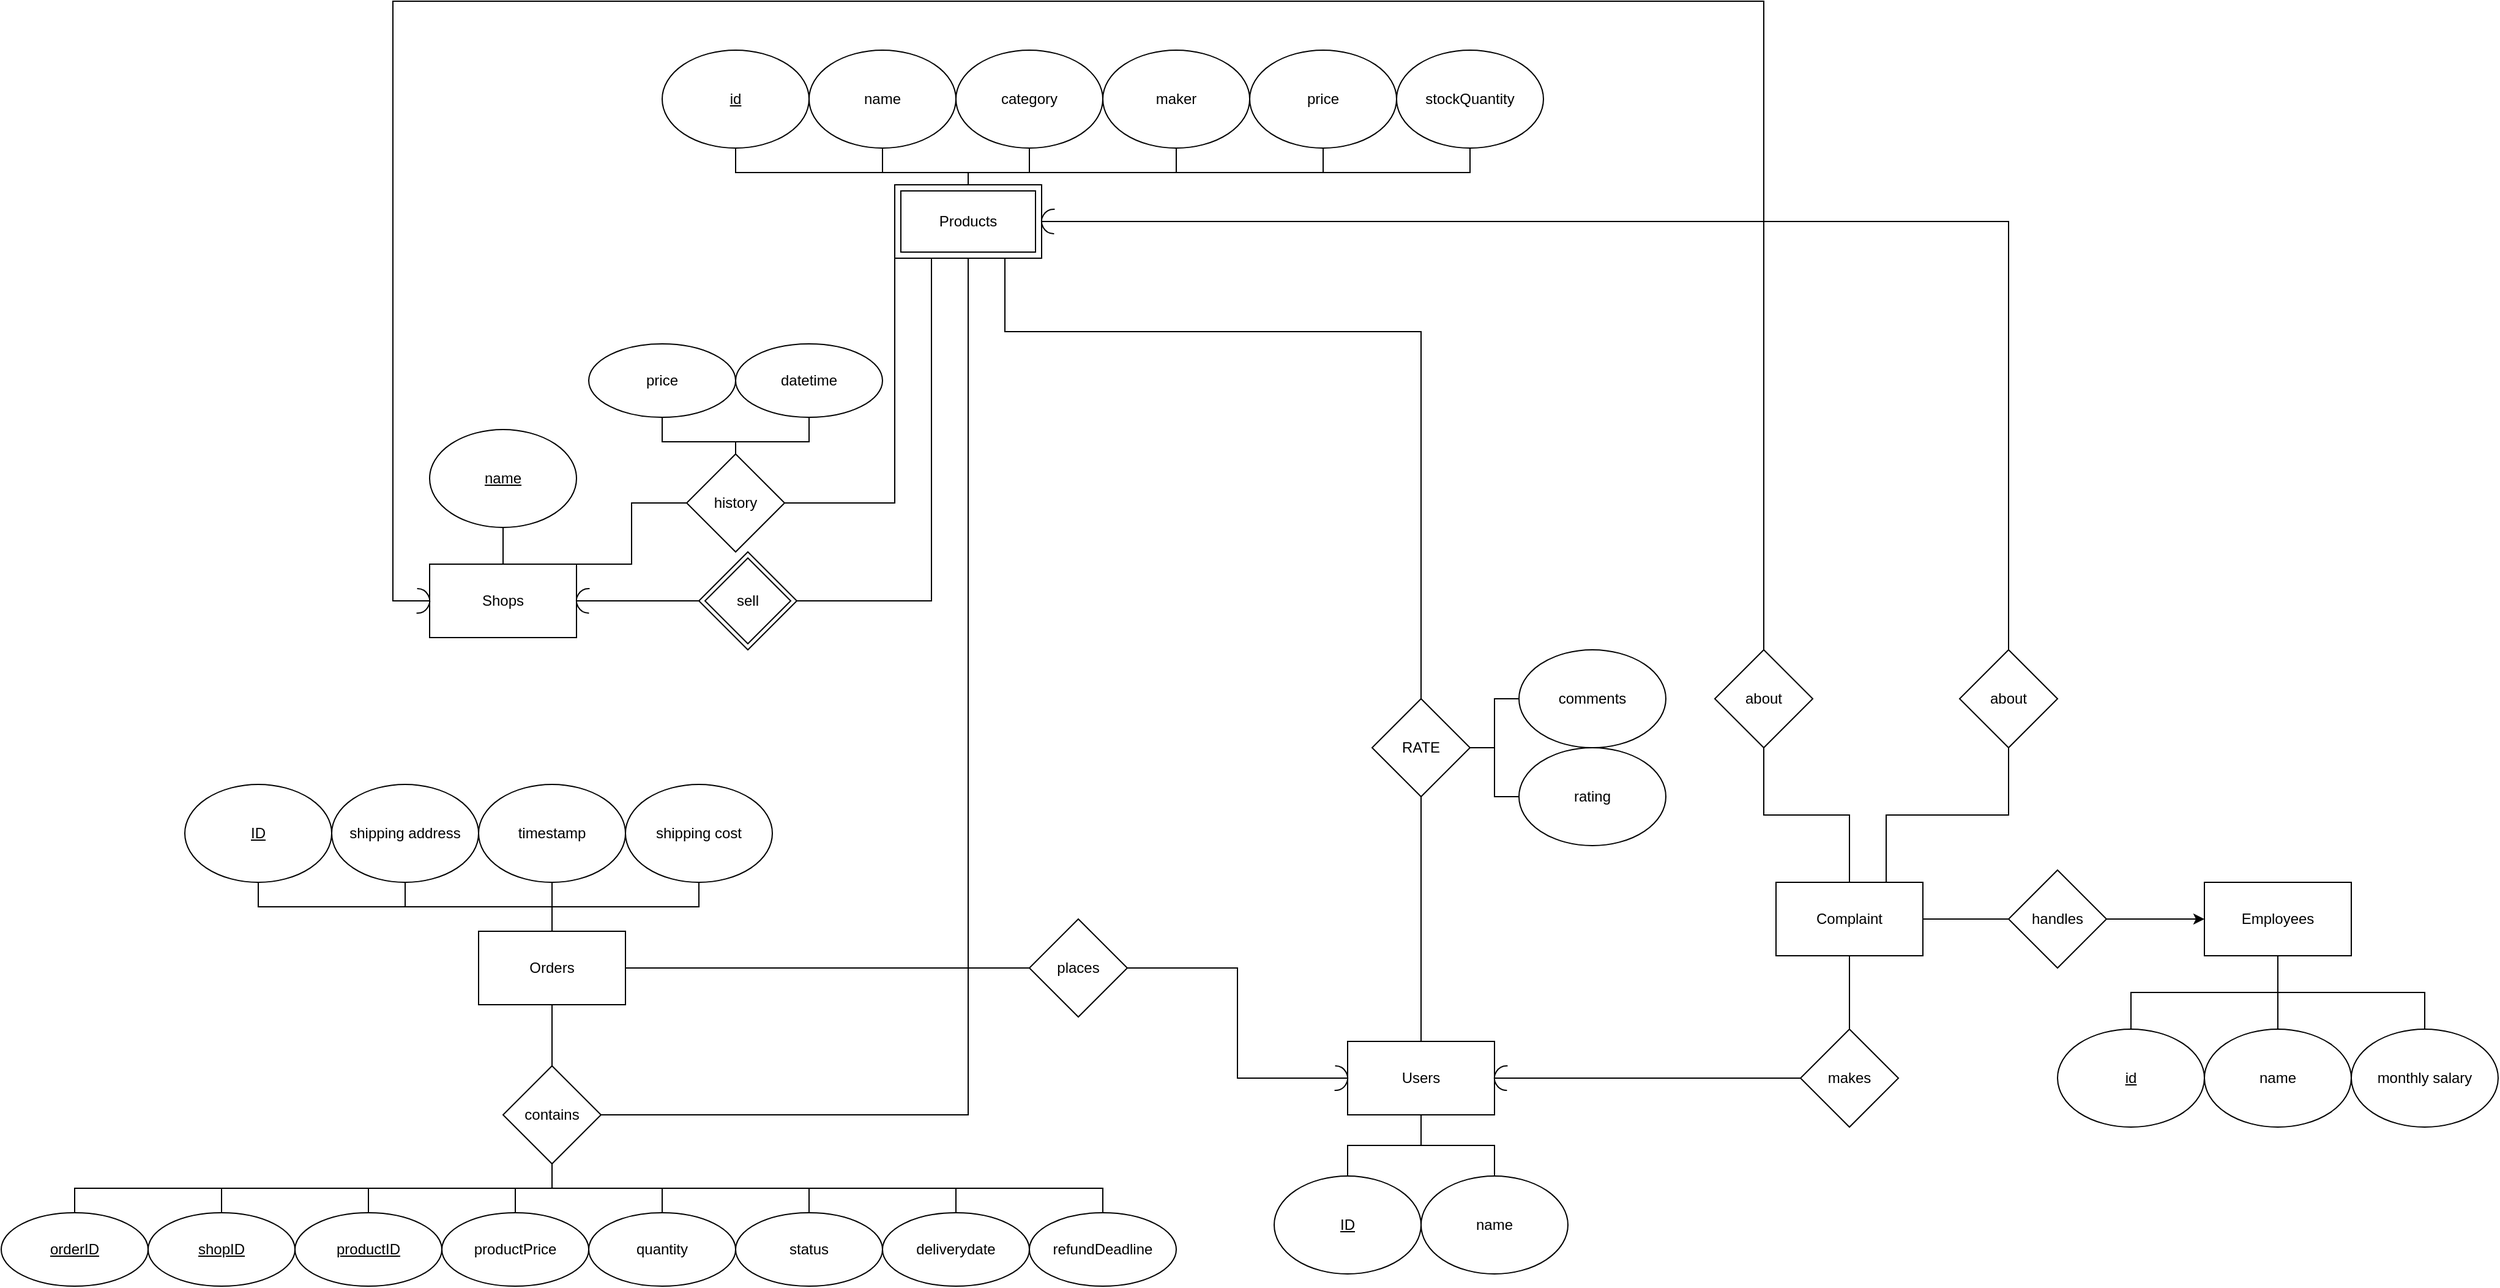 <mxfile version="16.4.11" type="google"><diagram id="R2lEEEUBdFMjLlhIrx00" name="Page-1"><mxGraphModel dx="1384" dy="780" grid="1" gridSize="10" guides="1" tooltips="1" connect="1" arrows="1" fold="1" page="1" pageScale="1" pageWidth="850" pageHeight="1100" math="0" shadow="0" extFonts="Permanent Marker^https://fonts.googleapis.com/css?family=Permanent+Marker"><root><mxCell id="0"/><mxCell id="1" parent="0"/><mxCell id="CAWcFe6ftpbQC6StqvtP-8" style="edgeStyle=orthogonalEdgeStyle;rounded=0;orthogonalLoop=1;jettySize=auto;html=1;entryX=0;entryY=0.5;entryDx=0;entryDy=0;endArrow=none;endFill=0;exitX=1;exitY=0.5;exitDx=0;exitDy=0;" parent="1" source="tH63tWW0Jjr-03rM_A07-1" target="CAWcFe6ftpbQC6StqvtP-6" edge="1"><mxGeometry relative="1" as="geometry"><Array as="points"><mxPoint x="890" y="1050"/><mxPoint x="890" y="1050"/></Array></mxGeometry></mxCell><mxCell id="CAWcFe6ftpbQC6StqvtP-9" style="edgeStyle=orthogonalEdgeStyle;rounded=0;orthogonalLoop=1;jettySize=auto;html=1;entryX=0;entryY=0.5;entryDx=0;entryDy=0;endArrow=none;endFill=0;exitX=1;exitY=0;exitDx=0;exitDy=0;" parent="1" source="tH63tWW0Jjr-03rM_A07-1" target="CAWcFe6ftpbQC6StqvtP-3" edge="1"><mxGeometry relative="1" as="geometry"><Array as="points"><mxPoint x="875" y="1020"/><mxPoint x="875" y="970"/></Array></mxGeometry></mxCell><mxCell id="EW7hAlsl08u5H5kuOMch-9" value="" style="edgeStyle=orthogonalEdgeStyle;rounded=0;orthogonalLoop=1;jettySize=auto;html=1;endArrow=none;endFill=0;" parent="1" source="tH63tWW0Jjr-03rM_A07-1" target="CAWcFe6ftpbQC6StqvtP-7" edge="1"><mxGeometry relative="1" as="geometry"/></mxCell><mxCell id="tH63tWW0Jjr-03rM_A07-1" value="Shops" style="rounded=0;whiteSpace=wrap;html=1;" parent="1" vertex="1"><mxGeometry x="710" y="1020" width="120" height="60" as="geometry"/></mxCell><mxCell id="tH63tWW0Jjr-03rM_A07-3" value="Employees" style="whiteSpace=wrap;html=1;" parent="1" vertex="1"><mxGeometry x="2160" y="1280" width="120" height="60" as="geometry"/></mxCell><mxCell id="CAWcFe6ftpbQC6StqvtP-45" style="edgeStyle=orthogonalEdgeStyle;rounded=0;orthogonalLoop=1;jettySize=auto;html=1;entryX=0.5;entryY=1;entryDx=0;entryDy=0;endArrow=none;endFill=0;exitX=0.5;exitY=0;exitDx=0;exitDy=0;" parent="1" source="tH63tWW0Jjr-03rM_A07-5" target="CAWcFe6ftpbQC6StqvtP-44" edge="1"><mxGeometry relative="1" as="geometry"><Array as="points"><mxPoint x="1520" y="1390"/><mxPoint x="1520" y="1390"/></Array></mxGeometry></mxCell><mxCell id="EW7hAlsl08u5H5kuOMch-7" style="edgeStyle=orthogonalEdgeStyle;rounded=0;orthogonalLoop=1;jettySize=auto;html=1;entryX=1;entryY=0.5;entryDx=0;entryDy=0;endArrow=none;endFill=0;" parent="1" source="tH63tWW0Jjr-03rM_A07-5" target="EW7hAlsl08u5H5kuOMch-6" edge="1"><mxGeometry relative="1" as="geometry"/></mxCell><mxCell id="tH63tWW0Jjr-03rM_A07-5" value="Users" style="whiteSpace=wrap;html=1;" parent="1" vertex="1"><mxGeometry x="1460" y="1410" width="120" height="60" as="geometry"/></mxCell><mxCell id="CAWcFe6ftpbQC6StqvtP-29" style="edgeStyle=orthogonalEdgeStyle;rounded=0;orthogonalLoop=1;jettySize=auto;html=1;entryX=0.5;entryY=0;entryDx=0;entryDy=0;endArrow=none;endFill=0;" parent="1" source="tH63tWW0Jjr-03rM_A07-8" target="tH63tWW0Jjr-03rM_A07-1" edge="1"><mxGeometry relative="1" as="geometry"/></mxCell><mxCell id="tH63tWW0Jjr-03rM_A07-8" value="&lt;u&gt;name&lt;/u&gt;" style="ellipse;whiteSpace=wrap;html=1;" parent="1" vertex="1"><mxGeometry x="710" y="910" width="120" height="80" as="geometry"/></mxCell><mxCell id="uPYmgdJ5V9UW76l6auye-20" style="edgeStyle=orthogonalEdgeStyle;rounded=0;orthogonalLoop=1;jettySize=auto;html=1;entryX=0.5;entryY=1;entryDx=0;entryDy=0;endArrow=none;endFill=0;exitX=0.5;exitY=0;exitDx=0;exitDy=0;" parent="1" source="tH63tWW0Jjr-03rM_A07-18" target="tH63tWW0Jjr-03rM_A07-3" edge="1"><mxGeometry relative="1" as="geometry"><Array as="points"><mxPoint x="2100" y="1370"/><mxPoint x="2220" y="1370"/></Array></mxGeometry></mxCell><mxCell id="tH63tWW0Jjr-03rM_A07-18" value="&lt;u&gt;id&lt;/u&gt;" style="ellipse;whiteSpace=wrap;html=1;" parent="1" vertex="1"><mxGeometry x="2040" y="1400" width="120" height="80" as="geometry"/></mxCell><mxCell id="tH63tWW0Jjr-03rM_A07-20" style="edgeStyle=orthogonalEdgeStyle;rounded=0;orthogonalLoop=1;jettySize=auto;html=1;entryX=0.5;entryY=1;entryDx=0;entryDy=0;endArrow=none;endFill=0;exitX=0.5;exitY=0;exitDx=0;exitDy=0;" parent="1" source="tH63tWW0Jjr-03rM_A07-19" target="tH63tWW0Jjr-03rM_A07-3" edge="1"><mxGeometry relative="1" as="geometry"/></mxCell><mxCell id="tH63tWW0Jjr-03rM_A07-19" value="monthly salary" style="ellipse;whiteSpace=wrap;html=1;" parent="1" vertex="1"><mxGeometry x="2280" y="1400" width="120" height="80" as="geometry"/></mxCell><mxCell id="uPYmgdJ5V9UW76l6auye-22" style="edgeStyle=orthogonalEdgeStyle;rounded=0;orthogonalLoop=1;jettySize=auto;html=1;entryX=0.5;entryY=1;entryDx=0;entryDy=0;endArrow=none;endFill=0;" parent="1" source="tH63tWW0Jjr-03rM_A07-27" target="tH63tWW0Jjr-03rM_A07-5" edge="1"><mxGeometry relative="1" as="geometry"/></mxCell><mxCell id="tH63tWW0Jjr-03rM_A07-27" value="&lt;u&gt;ID&lt;/u&gt;" style="ellipse;whiteSpace=wrap;html=1;" parent="1" vertex="1"><mxGeometry x="1400" y="1520" width="120" height="80" as="geometry"/></mxCell><mxCell id="tH63tWW0Jjr-03rM_A07-29" style="edgeStyle=orthogonalEdgeStyle;rounded=0;orthogonalLoop=1;jettySize=auto;html=1;entryX=0.5;entryY=1;entryDx=0;entryDy=0;endArrow=none;endFill=0;" parent="1" source="tH63tWW0Jjr-03rM_A07-28" target="tH63tWW0Jjr-03rM_A07-5" edge="1"><mxGeometry relative="1" as="geometry"/></mxCell><mxCell id="tH63tWW0Jjr-03rM_A07-28" value="name" style="ellipse;whiteSpace=wrap;html=1;" parent="1" vertex="1"><mxGeometry x="1520" y="1520" width="120" height="80" as="geometry"/></mxCell><mxCell id="uPYmgdJ5V9UW76l6auye-21" style="edgeStyle=orthogonalEdgeStyle;rounded=0;orthogonalLoop=1;jettySize=auto;html=1;entryX=0.5;entryY=1;entryDx=0;entryDy=0;endArrow=none;endFill=0;exitX=0.5;exitY=0;exitDx=0;exitDy=0;" parent="1" source="tH63tWW0Jjr-03rM_A07-30" target="tH63tWW0Jjr-03rM_A07-3" edge="1"><mxGeometry relative="1" as="geometry"/></mxCell><mxCell id="tH63tWW0Jjr-03rM_A07-30" value="name" style="ellipse;whiteSpace=wrap;html=1;" parent="1" vertex="1"><mxGeometry x="2160" y="1400" width="120" height="80" as="geometry"/></mxCell><mxCell id="CAWcFe6ftpbQC6StqvtP-10" style="edgeStyle=orthogonalEdgeStyle;rounded=0;orthogonalLoop=1;jettySize=auto;html=1;entryX=0;entryY=1;entryDx=0;entryDy=0;endArrow=none;endFill=0;" parent="1" source="CAWcFe6ftpbQC6StqvtP-3" target="tH63tWW0Jjr-03rM_A07-2" edge="1"><mxGeometry relative="1" as="geometry"/></mxCell><mxCell id="CAWcFe6ftpbQC6StqvtP-31" style="edgeStyle=orthogonalEdgeStyle;rounded=0;orthogonalLoop=1;jettySize=auto;html=1;exitX=0.5;exitY=0;exitDx=0;exitDy=0;entryX=0.5;entryY=1;entryDx=0;entryDy=0;endArrow=none;endFill=0;" parent="1" source="CAWcFe6ftpbQC6StqvtP-3" target="CAWcFe6ftpbQC6StqvtP-4" edge="1"><mxGeometry relative="1" as="geometry"><Array as="points"><mxPoint x="960" y="920"/><mxPoint x="1020" y="920"/></Array></mxGeometry></mxCell><mxCell id="CAWcFe6ftpbQC6StqvtP-3" value="history" style="rhombus;whiteSpace=wrap;html=1;" parent="1" vertex="1"><mxGeometry x="920" y="930" width="80" height="80" as="geometry"/></mxCell><mxCell id="CAWcFe6ftpbQC6StqvtP-4" value="datetime" style="ellipse;whiteSpace=wrap;html=1;" parent="1" vertex="1"><mxGeometry x="960" y="840" width="120" height="60" as="geometry"/></mxCell><mxCell id="uPYmgdJ5V9UW76l6auye-33" style="edgeStyle=orthogonalEdgeStyle;rounded=0;orthogonalLoop=1;jettySize=auto;html=1;entryX=0.5;entryY=0;entryDx=0;entryDy=0;endArrow=none;endFill=0;" parent="1" source="CAWcFe6ftpbQC6StqvtP-5" target="CAWcFe6ftpbQC6StqvtP-3" edge="1"><mxGeometry relative="1" as="geometry"/></mxCell><mxCell id="CAWcFe6ftpbQC6StqvtP-5" value="price" style="ellipse;whiteSpace=wrap;html=1;" parent="1" vertex="1"><mxGeometry x="840" y="840" width="120" height="60" as="geometry"/></mxCell><mxCell id="CAWcFe6ftpbQC6StqvtP-38" style="edgeStyle=orthogonalEdgeStyle;rounded=0;orthogonalLoop=1;jettySize=auto;html=1;entryX=1;entryY=0.5;entryDx=0;entryDy=0;endArrow=none;endFill=0;exitX=0.5;exitY=1;exitDx=0;exitDy=0;" parent="1" source="tH63tWW0Jjr-03rM_A07-2" target="CAWcFe6ftpbQC6StqvtP-16" edge="1"><mxGeometry relative="1" as="geometry"><Array as="points"><mxPoint x="1150" y="1470"/></Array></mxGeometry></mxCell><mxCell id="tH63tWW0Jjr-03rM_A07-2" value="Products" style="whiteSpace=wrap;html=1;" parent="1" vertex="1"><mxGeometry x="1090" y="710" width="120" height="60" as="geometry"/></mxCell><mxCell id="uPYmgdJ5V9UW76l6auye-26" style="edgeStyle=orthogonalEdgeStyle;rounded=0;orthogonalLoop=1;jettySize=auto;html=1;entryX=0.5;entryY=0;entryDx=0;entryDy=0;endArrow=none;endFill=0;" parent="1" source="tH63tWW0Jjr-03rM_A07-10" target="tH63tWW0Jjr-03rM_A07-2" edge="1"><mxGeometry relative="1" as="geometry"><Array as="points"><mxPoint x="960" y="700"/><mxPoint x="1150" y="700"/></Array></mxGeometry></mxCell><mxCell id="tH63tWW0Jjr-03rM_A07-10" value="&lt;u&gt;id&lt;/u&gt;" style="ellipse;whiteSpace=wrap;html=1;" parent="1" vertex="1"><mxGeometry x="900" y="600" width="120" height="80" as="geometry"/></mxCell><mxCell id="uPYmgdJ5V9UW76l6auye-31" style="edgeStyle=orthogonalEdgeStyle;rounded=0;orthogonalLoop=1;jettySize=auto;html=1;entryX=0.5;entryY=0;entryDx=0;entryDy=0;endArrow=none;endFill=0;" parent="1" source="tH63tWW0Jjr-03rM_A07-13" target="tH63tWW0Jjr-03rM_A07-2" edge="1"><mxGeometry relative="1" as="geometry"><Array as="points"><mxPoint x="1320" y="700"/><mxPoint x="1150" y="700"/></Array></mxGeometry></mxCell><mxCell id="tH63tWW0Jjr-03rM_A07-13" value="maker" style="ellipse;whiteSpace=wrap;html=1;" parent="1" vertex="1"><mxGeometry x="1260" y="600" width="120" height="80" as="geometry"/></mxCell><mxCell id="uPYmgdJ5V9UW76l6auye-32" style="edgeStyle=orthogonalEdgeStyle;rounded=0;orthogonalLoop=1;jettySize=auto;html=1;entryX=0.5;entryY=0;entryDx=0;entryDy=0;endArrow=none;endFill=0;" parent="1" source="tH63tWW0Jjr-03rM_A07-14" target="tH63tWW0Jjr-03rM_A07-2" edge="1"><mxGeometry relative="1" as="geometry"><Array as="points"><mxPoint x="1440" y="700"/><mxPoint x="1150" y="700"/></Array></mxGeometry></mxCell><mxCell id="tH63tWW0Jjr-03rM_A07-14" value="price" style="ellipse;whiteSpace=wrap;html=1;" parent="1" vertex="1"><mxGeometry x="1380" y="600" width="120" height="80" as="geometry"/></mxCell><mxCell id="tH63tWW0Jjr-03rM_A07-17" style="edgeStyle=orthogonalEdgeStyle;rounded=0;orthogonalLoop=1;jettySize=auto;html=1;endArrow=none;endFill=0;exitX=0.5;exitY=1;exitDx=0;exitDy=0;" parent="1" source="tH63tWW0Jjr-03rM_A07-15" target="tH63tWW0Jjr-03rM_A07-2" edge="1"><mxGeometry relative="1" as="geometry"><Array as="points"><mxPoint x="1560" y="700"/><mxPoint x="1150" y="700"/></Array></mxGeometry></mxCell><mxCell id="tH63tWW0Jjr-03rM_A07-15" value="stockQuantity" style="ellipse;whiteSpace=wrap;html=1;" parent="1" vertex="1"><mxGeometry x="1500" y="600" width="120" height="80" as="geometry"/></mxCell><mxCell id="CAWcFe6ftpbQC6StqvtP-6" value="sell" style="rhombus;whiteSpace=wrap;html=1;" parent="1" vertex="1"><mxGeometry x="930" y="1010" width="80" height="80" as="geometry"/></mxCell><mxCell id="CAWcFe6ftpbQC6StqvtP-11" style="edgeStyle=orthogonalEdgeStyle;rounded=0;orthogonalLoop=1;jettySize=auto;html=1;entryX=0.25;entryY=1;entryDx=0;entryDy=0;endArrow=none;endFill=0;exitX=1;exitY=0.5;exitDx=0;exitDy=0;" parent="1" source="CAWcFe6ftpbQC6StqvtP-6" target="tH63tWW0Jjr-03rM_A07-2" edge="1"><mxGeometry relative="1" as="geometry"/></mxCell><mxCell id="CAWcFe6ftpbQC6StqvtP-7" value="sell" style="rhombus;whiteSpace=wrap;html=1;" parent="1" vertex="1"><mxGeometry x="935" y="1015" width="70" height="70" as="geometry"/></mxCell><mxCell id="CAWcFe6ftpbQC6StqvtP-12" value="Products" style="whiteSpace=wrap;html=1;" parent="1" vertex="1"><mxGeometry x="1095" y="715" width="110" height="50" as="geometry"/></mxCell><mxCell id="CAWcFe6ftpbQC6StqvtP-37" style="edgeStyle=orthogonalEdgeStyle;rounded=0;orthogonalLoop=1;jettySize=auto;html=1;entryX=0.5;entryY=0;entryDx=0;entryDy=0;endArrow=none;endFill=0;exitX=0.5;exitY=1;exitDx=0;exitDy=0;" parent="1" source="CAWcFe6ftpbQC6StqvtP-16" target="CAWcFe6ftpbQC6StqvtP-32" edge="1"><mxGeometry relative="1" as="geometry"/></mxCell><mxCell id="CAWcFe6ftpbQC6StqvtP-16" value="contains" style="rhombus;whiteSpace=wrap;html=1;" parent="1" vertex="1"><mxGeometry x="770" y="1430" width="80" height="80" as="geometry"/></mxCell><mxCell id="CAWcFe6ftpbQC6StqvtP-17" style="edgeStyle=orthogonalEdgeStyle;rounded=0;orthogonalLoop=1;jettySize=auto;html=1;endArrow=none;endFill=0;entryX=0.5;entryY=0;entryDx=0;entryDy=0;" parent="1" source="tH63tWW0Jjr-03rM_A07-6" target="CAWcFe6ftpbQC6StqvtP-16" edge="1"><mxGeometry relative="1" as="geometry"><mxPoint x="810" y="1420" as="targetPoint"/></mxGeometry></mxCell><mxCell id="uPYmgdJ5V9UW76l6auye-17" style="edgeStyle=orthogonalEdgeStyle;rounded=0;orthogonalLoop=1;jettySize=auto;html=1;entryX=0.5;entryY=1;entryDx=0;entryDy=0;endArrow=none;endFill=0;" parent="1" source="CAWcFe6ftpbQC6StqvtP-21" target="CAWcFe6ftpbQC6StqvtP-16" edge="1"><mxGeometry relative="1" as="geometry"><Array as="points"><mxPoint x="1140" y="1530"/><mxPoint x="810" y="1530"/></Array></mxGeometry></mxCell><mxCell id="CAWcFe6ftpbQC6StqvtP-21" value="deliverydate" style="ellipse;whiteSpace=wrap;html=1;" parent="1" vertex="1"><mxGeometry x="1080" y="1550" width="120" height="60" as="geometry"/></mxCell><mxCell id="uPYmgdJ5V9UW76l6auye-18" style="edgeStyle=orthogonalEdgeStyle;rounded=0;orthogonalLoop=1;jettySize=auto;html=1;entryX=0.5;entryY=1;entryDx=0;entryDy=0;endArrow=none;endFill=0;" parent="1" source="CAWcFe6ftpbQC6StqvtP-22" target="CAWcFe6ftpbQC6StqvtP-16" edge="1"><mxGeometry relative="1" as="geometry"><Array as="points"><mxPoint x="1260" y="1530"/><mxPoint x="810" y="1530"/></Array></mxGeometry></mxCell><mxCell id="CAWcFe6ftpbQC6StqvtP-22" value="refundDeadline" style="ellipse;whiteSpace=wrap;html=1;" parent="1" vertex="1"><mxGeometry x="1200" y="1550" width="120" height="60" as="geometry"/></mxCell><mxCell id="uPYmgdJ5V9UW76l6auye-14" style="edgeStyle=orthogonalEdgeStyle;rounded=0;orthogonalLoop=1;jettySize=auto;html=1;entryX=0.5;entryY=1;entryDx=0;entryDy=0;endArrow=none;endFill=0;" parent="1" source="CAWcFe6ftpbQC6StqvtP-23" target="CAWcFe6ftpbQC6StqvtP-16" edge="1"><mxGeometry relative="1" as="geometry"/></mxCell><mxCell id="CAWcFe6ftpbQC6StqvtP-23" value="productPrice" style="ellipse;whiteSpace=wrap;html=1;" parent="1" vertex="1"><mxGeometry x="720" y="1550" width="120" height="60" as="geometry"/></mxCell><mxCell id="CAWcFe6ftpbQC6StqvtP-32" value="&lt;u&gt;orderID&lt;/u&gt;" style="ellipse;whiteSpace=wrap;html=1;" parent="1" vertex="1"><mxGeometry x="360" y="1550" width="120" height="60" as="geometry"/></mxCell><mxCell id="uPYmgdJ5V9UW76l6auye-15" style="edgeStyle=orthogonalEdgeStyle;rounded=0;orthogonalLoop=1;jettySize=auto;html=1;entryX=0.5;entryY=1;entryDx=0;entryDy=0;endArrow=none;endFill=0;" parent="1" source="CAWcFe6ftpbQC6StqvtP-35" target="CAWcFe6ftpbQC6StqvtP-16" edge="1"><mxGeometry relative="1" as="geometry"/></mxCell><mxCell id="CAWcFe6ftpbQC6StqvtP-35" value="quantity" style="ellipse;whiteSpace=wrap;html=1;" parent="1" vertex="1"><mxGeometry x="840" y="1550" width="120" height="60" as="geometry"/></mxCell><mxCell id="uPYmgdJ5V9UW76l6auye-16" style="edgeStyle=orthogonalEdgeStyle;rounded=0;orthogonalLoop=1;jettySize=auto;html=1;entryX=0.5;entryY=1;entryDx=0;entryDy=0;endArrow=none;endFill=0;" parent="1" source="CAWcFe6ftpbQC6StqvtP-36" target="CAWcFe6ftpbQC6StqvtP-16" edge="1"><mxGeometry relative="1" as="geometry"><Array as="points"><mxPoint x="1020" y="1530"/><mxPoint x="810" y="1530"/></Array></mxGeometry></mxCell><mxCell id="CAWcFe6ftpbQC6StqvtP-36" value="status" style="ellipse;whiteSpace=wrap;html=1;" parent="1" vertex="1"><mxGeometry x="960" y="1550" width="120" height="60" as="geometry"/></mxCell><mxCell id="uPYmgdJ5V9UW76l6auye-13" style="edgeStyle=orthogonalEdgeStyle;rounded=0;orthogonalLoop=1;jettySize=auto;html=1;entryX=0.5;entryY=1;entryDx=0;entryDy=0;endArrow=none;endFill=0;" parent="1" source="CAWcFe6ftpbQC6StqvtP-42" target="CAWcFe6ftpbQC6StqvtP-16" edge="1"><mxGeometry relative="1" as="geometry"><Array as="points"><mxPoint x="660" y="1530"/><mxPoint x="810" y="1530"/></Array></mxGeometry></mxCell><mxCell id="CAWcFe6ftpbQC6StqvtP-42" value="&lt;u&gt;productID&lt;/u&gt;" style="ellipse;whiteSpace=wrap;html=1;" parent="1" vertex="1"><mxGeometry x="600" y="1550" width="120" height="60" as="geometry"/></mxCell><mxCell id="uPYmgdJ5V9UW76l6auye-12" style="edgeStyle=orthogonalEdgeStyle;rounded=0;orthogonalLoop=1;jettySize=auto;html=1;entryX=0.5;entryY=1;entryDx=0;entryDy=0;endArrow=none;endFill=0;" parent="1" source="CAWcFe6ftpbQC6StqvtP-43" target="CAWcFe6ftpbQC6StqvtP-16" edge="1"><mxGeometry relative="1" as="geometry"><Array as="points"><mxPoint x="540" y="1530"/><mxPoint x="810" y="1530"/></Array></mxGeometry></mxCell><mxCell id="CAWcFe6ftpbQC6StqvtP-43" value="&lt;u&gt;shopID&lt;/u&gt;" style="ellipse;whiteSpace=wrap;html=1;" parent="1" vertex="1"><mxGeometry x="480" y="1550" width="120" height="60" as="geometry"/></mxCell><mxCell id="CAWcFe6ftpbQC6StqvtP-46" style="edgeStyle=orthogonalEdgeStyle;rounded=0;orthogonalLoop=1;jettySize=auto;html=1;entryX=0.75;entryY=1;entryDx=0;entryDy=0;endArrow=none;endFill=0;" parent="1" source="CAWcFe6ftpbQC6StqvtP-44" target="tH63tWW0Jjr-03rM_A07-2" edge="1"><mxGeometry relative="1" as="geometry"><Array as="points"><mxPoint x="1520" y="830"/><mxPoint x="1180" y="830"/></Array></mxGeometry></mxCell><mxCell id="CAWcFe6ftpbQC6StqvtP-48" style="edgeStyle=orthogonalEdgeStyle;rounded=0;orthogonalLoop=1;jettySize=auto;html=1;entryX=0;entryY=0.5;entryDx=0;entryDy=0;endArrow=none;endFill=0;" parent="1" source="CAWcFe6ftpbQC6StqvtP-44" target="CAWcFe6ftpbQC6StqvtP-47" edge="1"><mxGeometry relative="1" as="geometry"/></mxCell><mxCell id="CAWcFe6ftpbQC6StqvtP-44" value="RATE" style="rhombus;whiteSpace=wrap;html=1;" parent="1" vertex="1"><mxGeometry x="1480" y="1130" width="80" height="80" as="geometry"/></mxCell><mxCell id="CAWcFe6ftpbQC6StqvtP-47" value="comments" style="ellipse;whiteSpace=wrap;html=1;" parent="1" vertex="1"><mxGeometry x="1600" y="1090" width="120" height="80" as="geometry"/></mxCell><mxCell id="uPYmgdJ5V9UW76l6auye-34" style="edgeStyle=orthogonalEdgeStyle;rounded=0;orthogonalLoop=1;jettySize=auto;html=1;entryX=1;entryY=0.5;entryDx=0;entryDy=0;endArrow=none;endFill=0;" parent="1" source="CAWcFe6ftpbQC6StqvtP-49" target="CAWcFe6ftpbQC6StqvtP-44" edge="1"><mxGeometry relative="1" as="geometry"/></mxCell><mxCell id="CAWcFe6ftpbQC6StqvtP-49" value="rating" style="ellipse;whiteSpace=wrap;html=1;" parent="1" vertex="1"><mxGeometry x="1600" y="1170" width="120" height="80" as="geometry"/></mxCell><mxCell id="CAWcFe6ftpbQC6StqvtP-53" style="edgeStyle=orthogonalEdgeStyle;rounded=0;orthogonalLoop=1;jettySize=auto;html=1;entryX=0;entryY=0.5;entryDx=0;entryDy=0;endArrow=none;endFill=0;exitX=0.5;exitY=0;exitDx=0;exitDy=0;" parent="1" source="yoHlL-oMxorDhoJOEI85-1" target="tH63tWW0Jjr-03rM_A07-1" edge="1"><mxGeometry relative="1" as="geometry"><mxPoint x="1980" y="1130" as="sourcePoint"/><Array as="points"><mxPoint x="1800" y="560"/><mxPoint x="680" y="560"/><mxPoint x="680" y="1050"/></Array></mxGeometry></mxCell><mxCell id="yoHlL-oMxorDhoJOEI85-6" style="edgeStyle=orthogonalEdgeStyle;rounded=0;orthogonalLoop=1;jettySize=auto;html=1;entryX=0.5;entryY=1;entryDx=0;entryDy=0;endArrow=none;endFill=0;" parent="1" source="CAWcFe6ftpbQC6StqvtP-59" target="yoHlL-oMxorDhoJOEI85-1" edge="1"><mxGeometry relative="1" as="geometry"/></mxCell><mxCell id="yoHlL-oMxorDhoJOEI85-7" style="edgeStyle=orthogonalEdgeStyle;rounded=0;orthogonalLoop=1;jettySize=auto;html=1;entryX=0.5;entryY=1;entryDx=0;entryDy=0;endArrow=none;endFill=0;exitX=0.75;exitY=0;exitDx=0;exitDy=0;" parent="1" source="CAWcFe6ftpbQC6StqvtP-59" target="yoHlL-oMxorDhoJOEI85-2" edge="1"><mxGeometry relative="1" as="geometry"/></mxCell><mxCell id="CAWcFe6ftpbQC6StqvtP-59" value="Complaint" style="rounded=0;whiteSpace=wrap;html=1;" parent="1" vertex="1"><mxGeometry x="1810" y="1280" width="120" height="60" as="geometry"/></mxCell><mxCell id="CAWcFe6ftpbQC6StqvtP-62" style="edgeStyle=orthogonalEdgeStyle;rounded=0;orthogonalLoop=1;jettySize=auto;html=1;entryX=1;entryY=0.5;entryDx=0;entryDy=0;endArrow=none;endFill=0;" parent="1" source="CAWcFe6ftpbQC6StqvtP-61" target="CAWcFe6ftpbQC6StqvtP-59" edge="1"><mxGeometry relative="1" as="geometry"/></mxCell><mxCell id="yoHlL-oMxorDhoJOEI85-10" style="edgeStyle=orthogonalEdgeStyle;rounded=0;orthogonalLoop=1;jettySize=auto;html=1;entryX=0;entryY=0.5;entryDx=0;entryDy=0;endArrow=classic;endFill=1;" parent="1" source="CAWcFe6ftpbQC6StqvtP-61" target="tH63tWW0Jjr-03rM_A07-3" edge="1"><mxGeometry relative="1" as="geometry"/></mxCell><mxCell id="CAWcFe6ftpbQC6StqvtP-61" value="handles" style="rhombus;whiteSpace=wrap;html=1;" parent="1" vertex="1"><mxGeometry x="2000" y="1270" width="80" height="80" as="geometry"/></mxCell><mxCell id="yoHlL-oMxorDhoJOEI85-5" style="edgeStyle=orthogonalEdgeStyle;rounded=0;orthogonalLoop=1;jettySize=auto;html=1;entryX=0.5;entryY=1;entryDx=0;entryDy=0;endArrow=none;endFill=0;" parent="1" source="CAWcFe6ftpbQC6StqvtP-63" target="CAWcFe6ftpbQC6StqvtP-59" edge="1"><mxGeometry relative="1" as="geometry"/></mxCell><mxCell id="yoHlL-oMxorDhoJOEI85-11" style="edgeStyle=orthogonalEdgeStyle;rounded=0;orthogonalLoop=1;jettySize=auto;html=1;entryX=1;entryY=0.5;entryDx=0;entryDy=0;endArrow=none;endFill=0;exitX=0;exitY=0.5;exitDx=0;exitDy=0;" parent="1" source="CAWcFe6ftpbQC6StqvtP-63" target="tH63tWW0Jjr-03rM_A07-5" edge="1"><mxGeometry relative="1" as="geometry"><Array as="points"><mxPoint x="1900" y="1440"/><mxPoint x="1900" y="1440"/></Array></mxGeometry></mxCell><mxCell id="CAWcFe6ftpbQC6StqvtP-63" value="makes" style="rhombus;whiteSpace=wrap;html=1;" parent="1" vertex="1"><mxGeometry x="1830" y="1400" width="80" height="80" as="geometry"/></mxCell><mxCell id="yoHlL-oMxorDhoJOEI85-1" value="about" style="rhombus;whiteSpace=wrap;html=1;" parent="1" vertex="1"><mxGeometry x="1760" y="1090" width="80" height="80" as="geometry"/></mxCell><mxCell id="yoHlL-oMxorDhoJOEI85-2" value="about" style="rhombus;whiteSpace=wrap;html=1;" parent="1" vertex="1"><mxGeometry x="1960" y="1090" width="80" height="80" as="geometry"/></mxCell><mxCell id="uPYmgdJ5V9UW76l6auye-1" value="" style="verticalLabelPosition=bottom;verticalAlign=top;html=1;shape=mxgraph.basic.arc;startAngle=0.247;endAngle=0.761;rotation=90;" parent="1" vertex="1"><mxGeometry x="830" y="1040" width="20" height="20" as="geometry"/></mxCell><mxCell id="uPYmgdJ5V9UW76l6auye-4" value="" style="edgeStyle=orthogonalEdgeStyle;rounded=0;orthogonalLoop=1;jettySize=auto;html=1;endArrow=none;endFill=0;entryX=1;entryY=0.5;entryDx=0;entryDy=0;" parent="1" source="yoHlL-oMxorDhoJOEI85-2" target="tH63tWW0Jjr-03rM_A07-2" edge="1"><mxGeometry relative="1" as="geometry"><Array as="points"><mxPoint x="2000" y="740"/></Array><mxPoint x="2190" y="930" as="sourcePoint"/><mxPoint x="1300" y="760" as="targetPoint"/></mxGeometry></mxCell><mxCell id="uPYmgdJ5V9UW76l6auye-8" value="" style="verticalLabelPosition=bottom;verticalAlign=top;html=1;shape=mxgraph.basic.arc;startAngle=0.247;endAngle=0.761;rotation=90;" parent="1" vertex="1"><mxGeometry x="1580" y="1430" width="20" height="20" as="geometry"/></mxCell><mxCell id="uPYmgdJ5V9UW76l6auye-19" value="" style="group" parent="1" vertex="1" connectable="0"><mxGeometry x="510" y="1200" width="480" height="180" as="geometry"/></mxCell><mxCell id="tH63tWW0Jjr-03rM_A07-6" value="Orders" style="whiteSpace=wrap;html=1;" parent="uPYmgdJ5V9UW76l6auye-19" vertex="1"><mxGeometry x="240" y="120" width="120" height="60" as="geometry"/></mxCell><mxCell id="uPYmgdJ5V9UW76l6auye-11" style="edgeStyle=orthogonalEdgeStyle;rounded=0;orthogonalLoop=1;jettySize=auto;html=1;entryX=0.5;entryY=0;entryDx=0;entryDy=0;endArrow=none;endFill=0;" parent="uPYmgdJ5V9UW76l6auye-19" source="tH63tWW0Jjr-03rM_A07-21" target="tH63tWW0Jjr-03rM_A07-6" edge="1"><mxGeometry relative="1" as="geometry"><Array as="points"><mxPoint x="60" y="100"/><mxPoint x="300" y="100"/></Array></mxGeometry></mxCell><mxCell id="tH63tWW0Jjr-03rM_A07-21" value="&lt;u&gt;ID&lt;/u&gt;" style="ellipse;whiteSpace=wrap;html=1;" parent="uPYmgdJ5V9UW76l6auye-19" vertex="1"><mxGeometry width="120" height="80" as="geometry"/></mxCell><mxCell id="tH63tWW0Jjr-03rM_A07-23" style="edgeStyle=orthogonalEdgeStyle;rounded=0;orthogonalLoop=1;jettySize=auto;html=1;entryX=0.5;entryY=0;entryDx=0;entryDy=0;endArrow=none;endFill=0;" parent="uPYmgdJ5V9UW76l6auye-19" source="tH63tWW0Jjr-03rM_A07-22" target="tH63tWW0Jjr-03rM_A07-6" edge="1"><mxGeometry relative="1" as="geometry"/></mxCell><mxCell id="tH63tWW0Jjr-03rM_A07-22" value="timestamp" style="ellipse;whiteSpace=wrap;html=1;" parent="uPYmgdJ5V9UW76l6auye-19" vertex="1"><mxGeometry x="240" width="120" height="80" as="geometry"/></mxCell><mxCell id="uPYmgdJ5V9UW76l6auye-10" style="edgeStyle=orthogonalEdgeStyle;rounded=0;orthogonalLoop=1;jettySize=auto;html=1;entryX=0.5;entryY=0;entryDx=0;entryDy=0;endArrow=none;endFill=0;" parent="uPYmgdJ5V9UW76l6auye-19" source="tH63tWW0Jjr-03rM_A07-24" target="tH63tWW0Jjr-03rM_A07-6" edge="1"><mxGeometry relative="1" as="geometry"/></mxCell><mxCell id="tH63tWW0Jjr-03rM_A07-24" value="shipping cost" style="ellipse;whiteSpace=wrap;html=1;" parent="uPYmgdJ5V9UW76l6auye-19" vertex="1"><mxGeometry x="360" width="120" height="80" as="geometry"/></mxCell><mxCell id="uPYmgdJ5V9UW76l6auye-9" style="edgeStyle=orthogonalEdgeStyle;rounded=0;orthogonalLoop=1;jettySize=auto;html=1;entryX=0.5;entryY=0;entryDx=0;entryDy=0;endArrow=none;endFill=0;" parent="uPYmgdJ5V9UW76l6auye-19" source="tH63tWW0Jjr-03rM_A07-25" target="tH63tWW0Jjr-03rM_A07-6" edge="1"><mxGeometry relative="1" as="geometry"/></mxCell><mxCell id="tH63tWW0Jjr-03rM_A07-25" value="shipping address" style="ellipse;whiteSpace=wrap;html=1;" parent="uPYmgdJ5V9UW76l6auye-19" vertex="1"><mxGeometry x="120" width="120" height="80" as="geometry"/></mxCell><mxCell id="uPYmgdJ5V9UW76l6auye-27" style="edgeStyle=orthogonalEdgeStyle;rounded=0;orthogonalLoop=1;jettySize=auto;html=1;entryX=0.5;entryY=0;entryDx=0;entryDy=0;endArrow=none;endFill=0;" parent="1" source="uPYmgdJ5V9UW76l6auye-24" target="tH63tWW0Jjr-03rM_A07-2" edge="1"><mxGeometry relative="1" as="geometry"/></mxCell><mxCell id="uPYmgdJ5V9UW76l6auye-24" value="name" style="ellipse;whiteSpace=wrap;html=1;" parent="1" vertex="1"><mxGeometry x="1020" y="600" width="120" height="80" as="geometry"/></mxCell><mxCell id="uPYmgdJ5V9UW76l6auye-28" style="edgeStyle=orthogonalEdgeStyle;rounded=0;orthogonalLoop=1;jettySize=auto;html=1;entryX=0.5;entryY=0;entryDx=0;entryDy=0;endArrow=none;endFill=0;" parent="1" source="uPYmgdJ5V9UW76l6auye-25" target="tH63tWW0Jjr-03rM_A07-2" edge="1"><mxGeometry relative="1" as="geometry"/></mxCell><mxCell id="uPYmgdJ5V9UW76l6auye-30" style="edgeStyle=orthogonalEdgeStyle;rounded=0;orthogonalLoop=1;jettySize=auto;html=1;entryX=0.5;entryY=0;entryDx=0;entryDy=0;endArrow=none;endFill=0;" parent="1" source="uPYmgdJ5V9UW76l6auye-25" target="tH63tWW0Jjr-03rM_A07-2" edge="1"><mxGeometry relative="1" as="geometry"/></mxCell><mxCell id="uPYmgdJ5V9UW76l6auye-25" value="category" style="ellipse;whiteSpace=wrap;html=1;" parent="1" vertex="1"><mxGeometry x="1140" y="600" width="120" height="80" as="geometry"/></mxCell><mxCell id="uPYmgdJ5V9UW76l6auye-35" value="" style="verticalLabelPosition=bottom;verticalAlign=top;html=1;shape=mxgraph.basic.arc;startAngle=0.247;endAngle=0.761;rotation=90;" parent="1" vertex="1"><mxGeometry x="1210" y="730" width="20" height="20" as="geometry"/></mxCell><mxCell id="EW7hAlsl08u5H5kuOMch-4" value="" style="verticalLabelPosition=bottom;verticalAlign=top;html=1;shape=mxgraph.basic.arc;startAngle=0.247;endAngle=0.761;rotation=-90;" parent="1" vertex="1"><mxGeometry x="690" y="1040" width="20" height="20" as="geometry"/></mxCell><mxCell id="EW7hAlsl08u5H5kuOMch-8" style="edgeStyle=orthogonalEdgeStyle;rounded=0;orthogonalLoop=1;jettySize=auto;html=1;entryX=1;entryY=0.5;entryDx=0;entryDy=0;endArrow=none;endFill=0;" parent="1" source="EW7hAlsl08u5H5kuOMch-6" target="tH63tWW0Jjr-03rM_A07-6" edge="1"><mxGeometry relative="1" as="geometry"/></mxCell><mxCell id="EW7hAlsl08u5H5kuOMch-6" value="places" style="rhombus;whiteSpace=wrap;html=1;" parent="1" vertex="1"><mxGeometry x="1200" y="1310" width="80" height="80" as="geometry"/></mxCell><mxCell id="EW7hAlsl08u5H5kuOMch-11" value="" style="verticalLabelPosition=bottom;verticalAlign=top;html=1;shape=mxgraph.basic.arc;startAngle=0.247;endAngle=0.761;rotation=-90;" parent="1" vertex="1"><mxGeometry x="1440" y="1430" width="20" height="20" as="geometry"/></mxCell></root></mxGraphModel></diagram></mxfile>